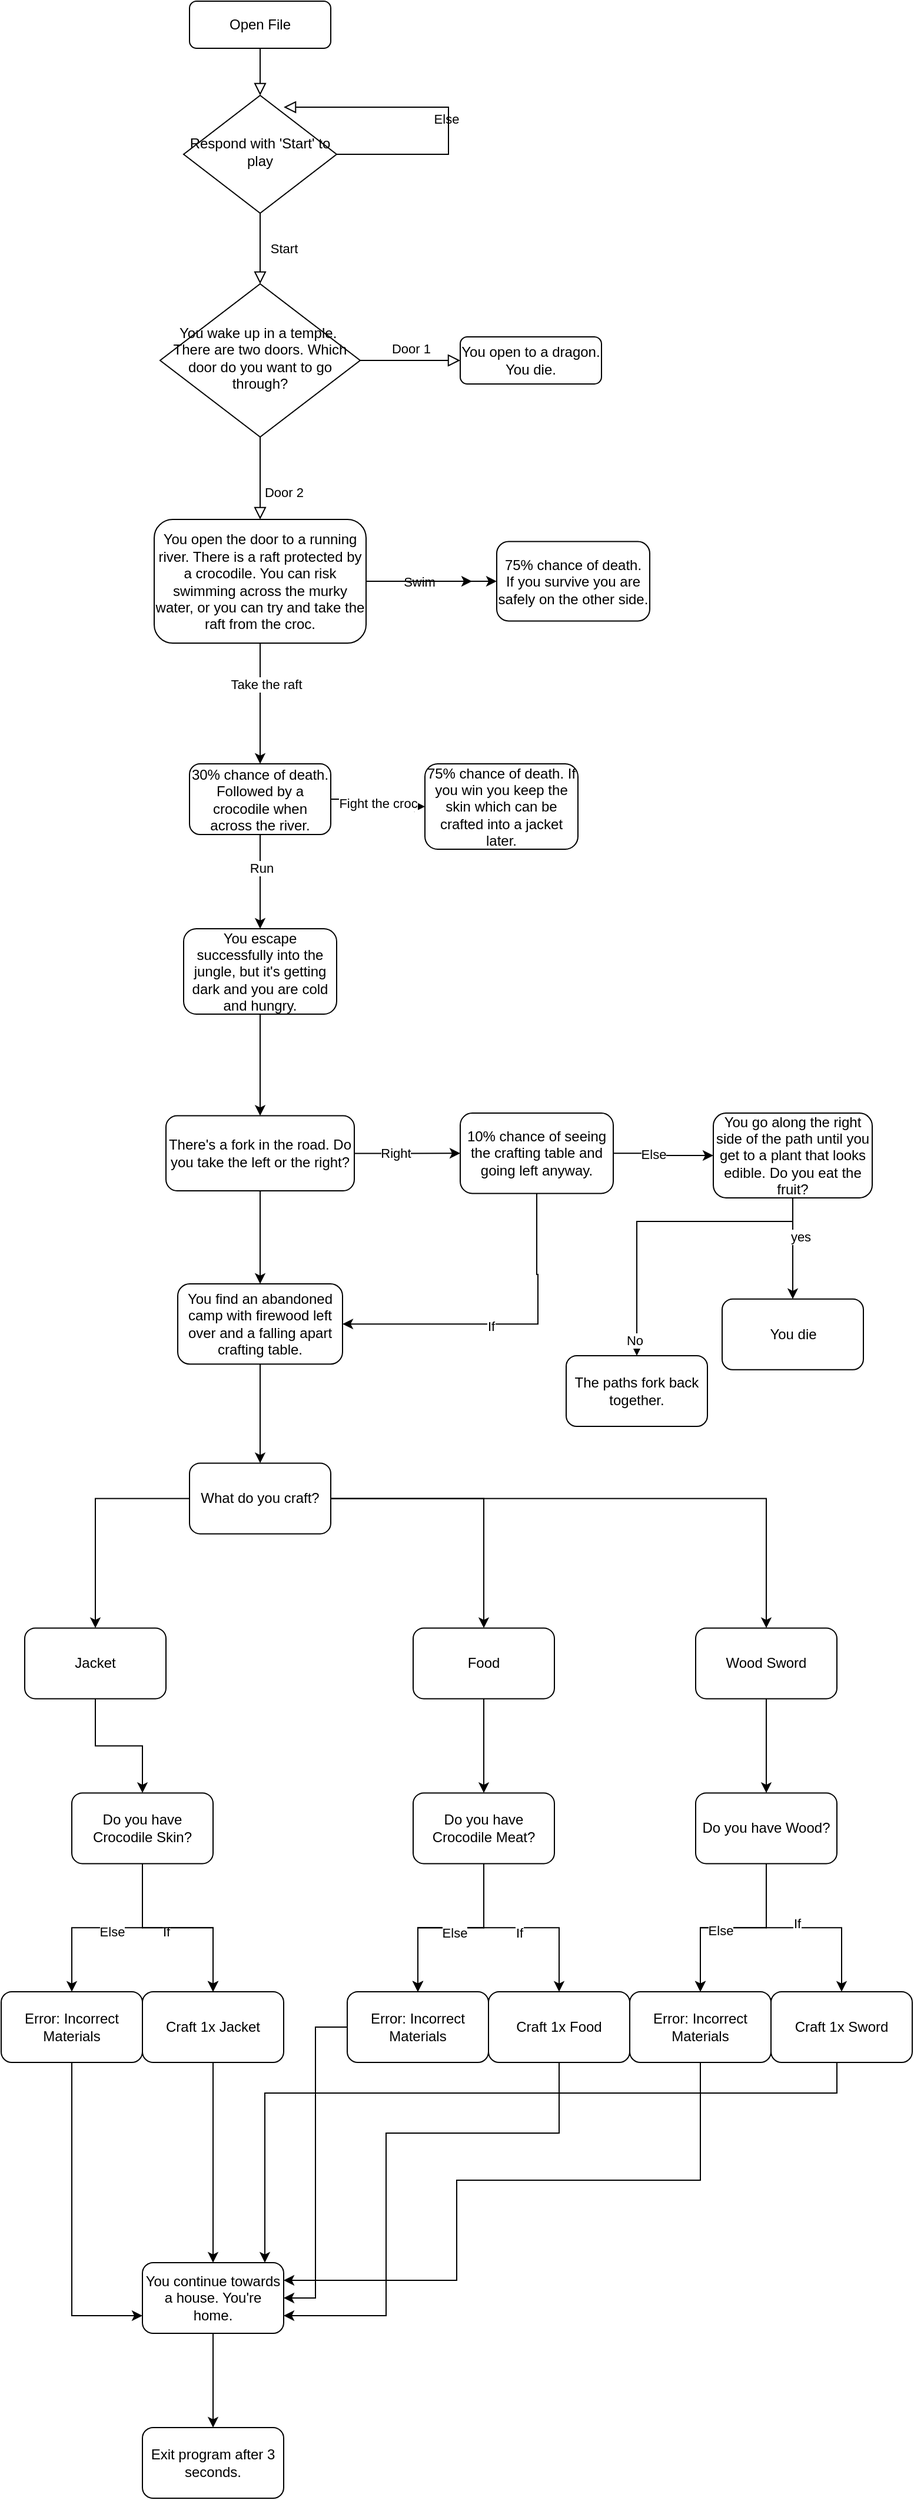 <mxfile version="21.7.1" type="github">
  <diagram id="C5RBs43oDa-KdzZeNtuy" name="Page-1">
    <mxGraphModel dx="1434" dy="764" grid="1" gridSize="10" guides="1" tooltips="1" connect="1" arrows="1" fold="1" page="1" pageScale="1" pageWidth="827" pageHeight="1169" math="0" shadow="0">
      <root>
        <mxCell id="WIyWlLk6GJQsqaUBKTNV-0" />
        <mxCell id="WIyWlLk6GJQsqaUBKTNV-1" parent="WIyWlLk6GJQsqaUBKTNV-0" />
        <mxCell id="WIyWlLk6GJQsqaUBKTNV-2" value="" style="rounded=0;html=1;jettySize=auto;orthogonalLoop=1;fontSize=11;endArrow=block;endFill=0;endSize=8;strokeWidth=1;shadow=0;labelBackgroundColor=none;edgeStyle=orthogonalEdgeStyle;" parent="WIyWlLk6GJQsqaUBKTNV-1" source="WIyWlLk6GJQsqaUBKTNV-3" target="WIyWlLk6GJQsqaUBKTNV-6" edge="1">
          <mxGeometry relative="1" as="geometry" />
        </mxCell>
        <mxCell id="WIyWlLk6GJQsqaUBKTNV-3" value="Open File" style="rounded=1;whiteSpace=wrap;html=1;fontSize=12;glass=0;strokeWidth=1;shadow=0;" parent="WIyWlLk6GJQsqaUBKTNV-1" vertex="1">
          <mxGeometry x="160" y="80" width="120" height="40" as="geometry" />
        </mxCell>
        <mxCell id="WIyWlLk6GJQsqaUBKTNV-4" value="Start" style="rounded=0;html=1;jettySize=auto;orthogonalLoop=1;fontSize=11;endArrow=block;endFill=0;endSize=8;strokeWidth=1;shadow=0;labelBackgroundColor=none;edgeStyle=orthogonalEdgeStyle;" parent="WIyWlLk6GJQsqaUBKTNV-1" source="WIyWlLk6GJQsqaUBKTNV-6" target="WIyWlLk6GJQsqaUBKTNV-10" edge="1">
          <mxGeometry y="20" relative="1" as="geometry">
            <mxPoint as="offset" />
          </mxGeometry>
        </mxCell>
        <mxCell id="WIyWlLk6GJQsqaUBKTNV-5" value="Else" style="edgeStyle=orthogonalEdgeStyle;rounded=0;html=1;jettySize=auto;orthogonalLoop=1;fontSize=11;endArrow=block;endFill=0;endSize=8;strokeWidth=1;shadow=0;labelBackgroundColor=none;entryX=0.654;entryY=0.1;entryDx=0;entryDy=0;entryPerimeter=0;" parent="WIyWlLk6GJQsqaUBKTNV-1" source="WIyWlLk6GJQsqaUBKTNV-6" target="WIyWlLk6GJQsqaUBKTNV-6" edge="1">
          <mxGeometry y="10" relative="1" as="geometry">
            <mxPoint as="offset" />
            <mxPoint x="250" y="150" as="targetPoint" />
            <Array as="points">
              <mxPoint x="380" y="210" />
              <mxPoint x="380" y="170" />
            </Array>
          </mxGeometry>
        </mxCell>
        <mxCell id="WIyWlLk6GJQsqaUBKTNV-6" value="Respond with &#39;Start&#39; to play" style="rhombus;whiteSpace=wrap;html=1;shadow=0;fontFamily=Helvetica;fontSize=12;align=center;strokeWidth=1;spacing=6;spacingTop=-4;" parent="WIyWlLk6GJQsqaUBKTNV-1" vertex="1">
          <mxGeometry x="155" y="160" width="130" height="100" as="geometry" />
        </mxCell>
        <mxCell id="WIyWlLk6GJQsqaUBKTNV-8" value="Door 2" style="rounded=0;html=1;jettySize=auto;orthogonalLoop=1;fontSize=11;endArrow=block;endFill=0;endSize=8;strokeWidth=1;shadow=0;labelBackgroundColor=none;edgeStyle=orthogonalEdgeStyle;" parent="WIyWlLk6GJQsqaUBKTNV-1" source="WIyWlLk6GJQsqaUBKTNV-10" target="WIyWlLk6GJQsqaUBKTNV-11" edge="1">
          <mxGeometry x="0.333" y="20" relative="1" as="geometry">
            <mxPoint as="offset" />
          </mxGeometry>
        </mxCell>
        <mxCell id="WIyWlLk6GJQsqaUBKTNV-9" value="Door 1" style="edgeStyle=orthogonalEdgeStyle;rounded=0;html=1;jettySize=auto;orthogonalLoop=1;fontSize=11;endArrow=block;endFill=0;endSize=8;strokeWidth=1;shadow=0;labelBackgroundColor=none;" parent="WIyWlLk6GJQsqaUBKTNV-1" source="WIyWlLk6GJQsqaUBKTNV-10" target="WIyWlLk6GJQsqaUBKTNV-12" edge="1">
          <mxGeometry y="10" relative="1" as="geometry">
            <mxPoint as="offset" />
          </mxGeometry>
        </mxCell>
        <mxCell id="WIyWlLk6GJQsqaUBKTNV-10" value="You wake up in a temple.&amp;nbsp; There are two doors. Which door do you want to go through?" style="rhombus;whiteSpace=wrap;html=1;shadow=0;fontFamily=Helvetica;fontSize=12;align=center;strokeWidth=1;spacing=6;spacingTop=-4;" parent="WIyWlLk6GJQsqaUBKTNV-1" vertex="1">
          <mxGeometry x="135" y="320" width="170" height="130" as="geometry" />
        </mxCell>
        <mxCell id="CbEZ3sxUzoK_fMu7lVK1-1" value="Swim" style="edgeStyle=orthogonalEdgeStyle;rounded=0;orthogonalLoop=1;jettySize=auto;html=1;" parent="WIyWlLk6GJQsqaUBKTNV-1" source="WIyWlLk6GJQsqaUBKTNV-11" edge="1">
          <mxGeometry relative="1" as="geometry">
            <mxPoint x="400" y="572.5" as="targetPoint" />
          </mxGeometry>
        </mxCell>
        <mxCell id="CbEZ3sxUzoK_fMu7lVK1-3" value="" style="edgeStyle=orthogonalEdgeStyle;rounded=0;orthogonalLoop=1;jettySize=auto;html=1;" parent="WIyWlLk6GJQsqaUBKTNV-1" source="WIyWlLk6GJQsqaUBKTNV-11" target="CbEZ3sxUzoK_fMu7lVK1-2" edge="1">
          <mxGeometry relative="1" as="geometry" />
        </mxCell>
        <mxCell id="CbEZ3sxUzoK_fMu7lVK1-6" value="" style="edgeStyle=orthogonalEdgeStyle;rounded=0;orthogonalLoop=1;jettySize=auto;html=1;" parent="WIyWlLk6GJQsqaUBKTNV-1" source="WIyWlLk6GJQsqaUBKTNV-11" target="CbEZ3sxUzoK_fMu7lVK1-5" edge="1">
          <mxGeometry relative="1" as="geometry" />
        </mxCell>
        <mxCell id="CbEZ3sxUzoK_fMu7lVK1-9" value="Take the raft" style="edgeLabel;html=1;align=center;verticalAlign=middle;resizable=0;points=[];" parent="CbEZ3sxUzoK_fMu7lVK1-6" vertex="1" connectable="0">
          <mxGeometry x="-0.317" y="5" relative="1" as="geometry">
            <mxPoint as="offset" />
          </mxGeometry>
        </mxCell>
        <mxCell id="WIyWlLk6GJQsqaUBKTNV-11" value="You open the door to a running river. There is a raft protected by a crocodile. You can risk swimming across the murky water, or you can try and take the raft from the croc." style="rounded=1;whiteSpace=wrap;html=1;fontSize=12;glass=0;strokeWidth=1;shadow=0;" parent="WIyWlLk6GJQsqaUBKTNV-1" vertex="1">
          <mxGeometry x="130" y="520" width="180" height="105" as="geometry" />
        </mxCell>
        <mxCell id="WIyWlLk6GJQsqaUBKTNV-12" value="You open to a dragon. You die." style="rounded=1;whiteSpace=wrap;html=1;fontSize=12;glass=0;strokeWidth=1;shadow=0;" parent="WIyWlLk6GJQsqaUBKTNV-1" vertex="1">
          <mxGeometry x="390" y="365" width="120" height="40" as="geometry" />
        </mxCell>
        <mxCell id="CbEZ3sxUzoK_fMu7lVK1-2" value="75% chance of death.&lt;br&gt;If you survive you are safely on the other side." style="whiteSpace=wrap;html=1;rounded=1;glass=0;strokeWidth=1;shadow=0;" parent="WIyWlLk6GJQsqaUBKTNV-1" vertex="1">
          <mxGeometry x="421" y="538.75" width="130" height="67.5" as="geometry" />
        </mxCell>
        <mxCell id="CbEZ3sxUzoK_fMu7lVK1-8" value="Fight the croc" style="edgeStyle=orthogonalEdgeStyle;rounded=0;orthogonalLoop=1;jettySize=auto;html=1;" parent="WIyWlLk6GJQsqaUBKTNV-1" source="CbEZ3sxUzoK_fMu7lVK1-5" target="CbEZ3sxUzoK_fMu7lVK1-7" edge="1">
          <mxGeometry relative="1" as="geometry" />
        </mxCell>
        <mxCell id="CbEZ3sxUzoK_fMu7lVK1-11" value="" style="edgeStyle=orthogonalEdgeStyle;rounded=0;orthogonalLoop=1;jettySize=auto;html=1;" parent="WIyWlLk6GJQsqaUBKTNV-1" source="CbEZ3sxUzoK_fMu7lVK1-5" target="CbEZ3sxUzoK_fMu7lVK1-10" edge="1">
          <mxGeometry relative="1" as="geometry" />
        </mxCell>
        <mxCell id="CbEZ3sxUzoK_fMu7lVK1-12" value="Run" style="edgeLabel;html=1;align=center;verticalAlign=middle;resizable=0;points=[];" parent="CbEZ3sxUzoK_fMu7lVK1-11" vertex="1" connectable="0">
          <mxGeometry x="-0.287" y="1" relative="1" as="geometry">
            <mxPoint as="offset" />
          </mxGeometry>
        </mxCell>
        <mxCell id="CbEZ3sxUzoK_fMu7lVK1-5" value="30% chance of death. Followed by a crocodile when across the river." style="whiteSpace=wrap;html=1;rounded=1;glass=0;strokeWidth=1;shadow=0;" parent="WIyWlLk6GJQsqaUBKTNV-1" vertex="1">
          <mxGeometry x="160" y="727.5" width="120" height="60" as="geometry" />
        </mxCell>
        <mxCell id="CbEZ3sxUzoK_fMu7lVK1-7" value="75% chance of death. If you win you keep the skin which can be crafted into a jacket later." style="whiteSpace=wrap;html=1;rounded=1;glass=0;strokeWidth=1;shadow=0;" parent="WIyWlLk6GJQsqaUBKTNV-1" vertex="1">
          <mxGeometry x="360" y="727.5" width="130" height="72.5" as="geometry" />
        </mxCell>
        <mxCell id="CbEZ3sxUzoK_fMu7lVK1-14" value="" style="edgeStyle=orthogonalEdgeStyle;rounded=0;orthogonalLoop=1;jettySize=auto;html=1;" parent="WIyWlLk6GJQsqaUBKTNV-1" source="CbEZ3sxUzoK_fMu7lVK1-10" target="CbEZ3sxUzoK_fMu7lVK1-13" edge="1">
          <mxGeometry relative="1" as="geometry" />
        </mxCell>
        <mxCell id="CbEZ3sxUzoK_fMu7lVK1-10" value="You escape successfully into the jungle, but it&#39;s getting dark and you are cold and hungry." style="whiteSpace=wrap;html=1;rounded=1;glass=0;strokeWidth=1;shadow=0;" parent="WIyWlLk6GJQsqaUBKTNV-1" vertex="1">
          <mxGeometry x="155" y="867.5" width="130" height="72.5" as="geometry" />
        </mxCell>
        <mxCell id="CbEZ3sxUzoK_fMu7lVK1-16" value="" style="edgeStyle=orthogonalEdgeStyle;rounded=0;orthogonalLoop=1;jettySize=auto;html=1;" parent="WIyWlLk6GJQsqaUBKTNV-1" source="CbEZ3sxUzoK_fMu7lVK1-13" target="CbEZ3sxUzoK_fMu7lVK1-15" edge="1">
          <mxGeometry relative="1" as="geometry" />
        </mxCell>
        <mxCell id="CbEZ3sxUzoK_fMu7lVK1-17" value="Right" style="edgeLabel;html=1;align=center;verticalAlign=middle;resizable=0;points=[];" parent="CbEZ3sxUzoK_fMu7lVK1-16" vertex="1" connectable="0">
          <mxGeometry x="-0.222" relative="1" as="geometry">
            <mxPoint as="offset" />
          </mxGeometry>
        </mxCell>
        <mxCell id="CbEZ3sxUzoK_fMu7lVK1-21" value="" style="edgeStyle=orthogonalEdgeStyle;rounded=0;orthogonalLoop=1;jettySize=auto;html=1;" parent="WIyWlLk6GJQsqaUBKTNV-1" source="CbEZ3sxUzoK_fMu7lVK1-13" target="CbEZ3sxUzoK_fMu7lVK1-20" edge="1">
          <mxGeometry relative="1" as="geometry" />
        </mxCell>
        <mxCell id="CbEZ3sxUzoK_fMu7lVK1-13" value="There&#39;s a fork in the road. Do you take the left or the right?" style="whiteSpace=wrap;html=1;rounded=1;glass=0;strokeWidth=1;shadow=0;" parent="WIyWlLk6GJQsqaUBKTNV-1" vertex="1">
          <mxGeometry x="140" y="1026.25" width="160" height="63.75" as="geometry" />
        </mxCell>
        <mxCell id="CbEZ3sxUzoK_fMu7lVK1-19" value="" style="edgeStyle=orthogonalEdgeStyle;rounded=0;orthogonalLoop=1;jettySize=auto;html=1;" parent="WIyWlLk6GJQsqaUBKTNV-1" source="CbEZ3sxUzoK_fMu7lVK1-15" target="CbEZ3sxUzoK_fMu7lVK1-18" edge="1">
          <mxGeometry relative="1" as="geometry" />
        </mxCell>
        <mxCell id="CbEZ3sxUzoK_fMu7lVK1-23" value="Else" style="edgeLabel;html=1;align=center;verticalAlign=middle;resizable=0;points=[];" parent="CbEZ3sxUzoK_fMu7lVK1-19" vertex="1" connectable="0">
          <mxGeometry x="-0.217" y="-1" relative="1" as="geometry">
            <mxPoint as="offset" />
          </mxGeometry>
        </mxCell>
        <mxCell id="CbEZ3sxUzoK_fMu7lVK1-22" style="edgeStyle=orthogonalEdgeStyle;rounded=0;orthogonalLoop=1;jettySize=auto;html=1;entryX=1;entryY=0.5;entryDx=0;entryDy=0;" parent="WIyWlLk6GJQsqaUBKTNV-1" source="CbEZ3sxUzoK_fMu7lVK1-15" target="CbEZ3sxUzoK_fMu7lVK1-20" edge="1">
          <mxGeometry relative="1" as="geometry">
            <mxPoint x="455" y="1230" as="targetPoint" />
            <Array as="points">
              <mxPoint x="455" y="1161" />
              <mxPoint x="456" y="1161" />
              <mxPoint x="456" y="1203" />
            </Array>
          </mxGeometry>
        </mxCell>
        <mxCell id="CbEZ3sxUzoK_fMu7lVK1-24" value="If" style="edgeLabel;html=1;align=center;verticalAlign=middle;resizable=0;points=[];" parent="CbEZ3sxUzoK_fMu7lVK1-22" vertex="1" connectable="0">
          <mxGeometry x="0.093" y="2" relative="1" as="geometry">
            <mxPoint as="offset" />
          </mxGeometry>
        </mxCell>
        <mxCell id="CbEZ3sxUzoK_fMu7lVK1-15" value="10% chance of seeing the crafting table and going left anyway." style="whiteSpace=wrap;html=1;rounded=1;glass=0;strokeWidth=1;shadow=0;" parent="WIyWlLk6GJQsqaUBKTNV-1" vertex="1">
          <mxGeometry x="390" y="1024.06" width="130" height="68.13" as="geometry" />
        </mxCell>
        <mxCell id="P4ZK-sbLV9sFFXoKzWSB-1" value="" style="edgeStyle=orthogonalEdgeStyle;rounded=0;orthogonalLoop=1;jettySize=auto;html=1;" edge="1" parent="WIyWlLk6GJQsqaUBKTNV-1" source="CbEZ3sxUzoK_fMu7lVK1-18" target="P4ZK-sbLV9sFFXoKzWSB-0">
          <mxGeometry relative="1" as="geometry" />
        </mxCell>
        <mxCell id="P4ZK-sbLV9sFFXoKzWSB-2" value="yes" style="edgeLabel;html=1;align=center;verticalAlign=middle;resizable=0;points=[];" vertex="1" connectable="0" parent="P4ZK-sbLV9sFFXoKzWSB-1">
          <mxGeometry x="-0.231" y="6" relative="1" as="geometry">
            <mxPoint as="offset" />
          </mxGeometry>
        </mxCell>
        <mxCell id="P4ZK-sbLV9sFFXoKzWSB-3" style="edgeStyle=orthogonalEdgeStyle;rounded=0;orthogonalLoop=1;jettySize=auto;html=1;" edge="1" parent="WIyWlLk6GJQsqaUBKTNV-1" source="CbEZ3sxUzoK_fMu7lVK1-18" target="P4ZK-sbLV9sFFXoKzWSB-8">
          <mxGeometry relative="1" as="geometry">
            <mxPoint x="540" y="1260" as="targetPoint" />
            <Array as="points">
              <mxPoint x="673" y="1116" />
            </Array>
          </mxGeometry>
        </mxCell>
        <mxCell id="P4ZK-sbLV9sFFXoKzWSB-4" value="No" style="edgeLabel;html=1;align=center;verticalAlign=middle;resizable=0;points=[];" vertex="1" connectable="0" parent="P4ZK-sbLV9sFFXoKzWSB-3">
          <mxGeometry x="0.904" y="-2" relative="1" as="geometry">
            <mxPoint y="-1" as="offset" />
          </mxGeometry>
        </mxCell>
        <mxCell id="CbEZ3sxUzoK_fMu7lVK1-18" value="You go along the right side of the path until you get to a plant that looks edible. Do you eat the fruit?" style="whiteSpace=wrap;html=1;rounded=1;glass=0;strokeWidth=1;shadow=0;" parent="WIyWlLk6GJQsqaUBKTNV-1" vertex="1">
          <mxGeometry x="605" y="1024.06" width="135" height="71.88" as="geometry" />
        </mxCell>
        <mxCell id="P4ZK-sbLV9sFFXoKzWSB-10" value="" style="edgeStyle=orthogonalEdgeStyle;rounded=0;orthogonalLoop=1;jettySize=auto;html=1;" edge="1" parent="WIyWlLk6GJQsqaUBKTNV-1" source="CbEZ3sxUzoK_fMu7lVK1-20" target="P4ZK-sbLV9sFFXoKzWSB-9">
          <mxGeometry relative="1" as="geometry" />
        </mxCell>
        <mxCell id="CbEZ3sxUzoK_fMu7lVK1-20" value="You find an abandoned camp with firewood left over and a falling apart crafting table." style="whiteSpace=wrap;html=1;rounded=1;glass=0;strokeWidth=1;shadow=0;" parent="WIyWlLk6GJQsqaUBKTNV-1" vertex="1">
          <mxGeometry x="150" y="1169" width="140" height="68.13" as="geometry" />
        </mxCell>
        <mxCell id="P4ZK-sbLV9sFFXoKzWSB-0" value="You die" style="whiteSpace=wrap;html=1;rounded=1;glass=0;strokeWidth=1;shadow=0;" vertex="1" parent="WIyWlLk6GJQsqaUBKTNV-1">
          <mxGeometry x="612.5" y="1181.88" width="120" height="60" as="geometry" />
        </mxCell>
        <mxCell id="P4ZK-sbLV9sFFXoKzWSB-8" value="The paths fork back together." style="rounded=1;whiteSpace=wrap;html=1;" vertex="1" parent="WIyWlLk6GJQsqaUBKTNV-1">
          <mxGeometry x="480" y="1230" width="120" height="60" as="geometry" />
        </mxCell>
        <mxCell id="P4ZK-sbLV9sFFXoKzWSB-12" value="" style="edgeStyle=orthogonalEdgeStyle;rounded=0;orthogonalLoop=1;jettySize=auto;html=1;" edge="1" parent="WIyWlLk6GJQsqaUBKTNV-1" source="P4ZK-sbLV9sFFXoKzWSB-9" target="P4ZK-sbLV9sFFXoKzWSB-11">
          <mxGeometry relative="1" as="geometry" />
        </mxCell>
        <mxCell id="P4ZK-sbLV9sFFXoKzWSB-14" value="" style="edgeStyle=orthogonalEdgeStyle;rounded=0;orthogonalLoop=1;jettySize=auto;html=1;" edge="1" parent="WIyWlLk6GJQsqaUBKTNV-1" source="P4ZK-sbLV9sFFXoKzWSB-9" target="P4ZK-sbLV9sFFXoKzWSB-13">
          <mxGeometry relative="1" as="geometry" />
        </mxCell>
        <mxCell id="P4ZK-sbLV9sFFXoKzWSB-16" value="" style="edgeStyle=orthogonalEdgeStyle;rounded=0;orthogonalLoop=1;jettySize=auto;html=1;" edge="1" parent="WIyWlLk6GJQsqaUBKTNV-1" source="P4ZK-sbLV9sFFXoKzWSB-9" target="P4ZK-sbLV9sFFXoKzWSB-15">
          <mxGeometry relative="1" as="geometry" />
        </mxCell>
        <mxCell id="P4ZK-sbLV9sFFXoKzWSB-9" value="What do you craft?" style="whiteSpace=wrap;html=1;rounded=1;glass=0;strokeWidth=1;shadow=0;" vertex="1" parent="WIyWlLk6GJQsqaUBKTNV-1">
          <mxGeometry x="160" y="1321.195" width="120" height="60" as="geometry" />
        </mxCell>
        <mxCell id="P4ZK-sbLV9sFFXoKzWSB-18" value="" style="edgeStyle=orthogonalEdgeStyle;rounded=0;orthogonalLoop=1;jettySize=auto;html=1;" edge="1" parent="WIyWlLk6GJQsqaUBKTNV-1" source="P4ZK-sbLV9sFFXoKzWSB-11" target="P4ZK-sbLV9sFFXoKzWSB-17">
          <mxGeometry relative="1" as="geometry" />
        </mxCell>
        <mxCell id="P4ZK-sbLV9sFFXoKzWSB-11" value="Jacket" style="whiteSpace=wrap;html=1;rounded=1;glass=0;strokeWidth=1;shadow=0;" vertex="1" parent="WIyWlLk6GJQsqaUBKTNV-1">
          <mxGeometry x="20" y="1461.195" width="120" height="60" as="geometry" />
        </mxCell>
        <mxCell id="P4ZK-sbLV9sFFXoKzWSB-20" value="" style="edgeStyle=orthogonalEdgeStyle;rounded=0;orthogonalLoop=1;jettySize=auto;html=1;" edge="1" parent="WIyWlLk6GJQsqaUBKTNV-1" source="P4ZK-sbLV9sFFXoKzWSB-13" target="P4ZK-sbLV9sFFXoKzWSB-19">
          <mxGeometry relative="1" as="geometry" />
        </mxCell>
        <mxCell id="P4ZK-sbLV9sFFXoKzWSB-13" value="Food" style="whiteSpace=wrap;html=1;rounded=1;glass=0;strokeWidth=1;shadow=0;" vertex="1" parent="WIyWlLk6GJQsqaUBKTNV-1">
          <mxGeometry x="350" y="1461.195" width="120" height="60" as="geometry" />
        </mxCell>
        <mxCell id="P4ZK-sbLV9sFFXoKzWSB-22" value="" style="edgeStyle=orthogonalEdgeStyle;rounded=0;orthogonalLoop=1;jettySize=auto;html=1;" edge="1" parent="WIyWlLk6GJQsqaUBKTNV-1" source="P4ZK-sbLV9sFFXoKzWSB-15" target="P4ZK-sbLV9sFFXoKzWSB-21">
          <mxGeometry relative="1" as="geometry" />
        </mxCell>
        <mxCell id="P4ZK-sbLV9sFFXoKzWSB-15" value="Wood Sword" style="whiteSpace=wrap;html=1;rounded=1;glass=0;strokeWidth=1;shadow=0;" vertex="1" parent="WIyWlLk6GJQsqaUBKTNV-1">
          <mxGeometry x="590" y="1461.195" width="120" height="60" as="geometry" />
        </mxCell>
        <mxCell id="P4ZK-sbLV9sFFXoKzWSB-24" value="" style="edgeStyle=orthogonalEdgeStyle;rounded=0;orthogonalLoop=1;jettySize=auto;html=1;" edge="1" parent="WIyWlLk6GJQsqaUBKTNV-1" source="P4ZK-sbLV9sFFXoKzWSB-17" target="P4ZK-sbLV9sFFXoKzWSB-23">
          <mxGeometry relative="1" as="geometry" />
        </mxCell>
        <mxCell id="P4ZK-sbLV9sFFXoKzWSB-25" value="If" style="edgeLabel;html=1;align=center;verticalAlign=middle;resizable=0;points=[];" vertex="1" connectable="0" parent="P4ZK-sbLV9sFFXoKzWSB-24">
          <mxGeometry x="-0.121" y="-3" relative="1" as="geometry">
            <mxPoint as="offset" />
          </mxGeometry>
        </mxCell>
        <mxCell id="P4ZK-sbLV9sFFXoKzWSB-26" value="" style="edgeStyle=orthogonalEdgeStyle;rounded=0;orthogonalLoop=1;jettySize=auto;html=1;" edge="1" parent="WIyWlLk6GJQsqaUBKTNV-1" source="P4ZK-sbLV9sFFXoKzWSB-17" target="P4ZK-sbLV9sFFXoKzWSB-23">
          <mxGeometry relative="1" as="geometry" />
        </mxCell>
        <mxCell id="P4ZK-sbLV9sFFXoKzWSB-28" value="" style="edgeStyle=orthogonalEdgeStyle;rounded=0;orthogonalLoop=1;jettySize=auto;html=1;" edge="1" parent="WIyWlLk6GJQsqaUBKTNV-1" source="P4ZK-sbLV9sFFXoKzWSB-17" target="P4ZK-sbLV9sFFXoKzWSB-27">
          <mxGeometry relative="1" as="geometry" />
        </mxCell>
        <mxCell id="P4ZK-sbLV9sFFXoKzWSB-30" value="Else" style="edgeLabel;html=1;align=center;verticalAlign=middle;resizable=0;points=[];" vertex="1" connectable="0" parent="P4ZK-sbLV9sFFXoKzWSB-28">
          <mxGeometry x="-0.047" y="3" relative="1" as="geometry">
            <mxPoint as="offset" />
          </mxGeometry>
        </mxCell>
        <mxCell id="P4ZK-sbLV9sFFXoKzWSB-17" value="Do you have Crocodile Skin?" style="whiteSpace=wrap;html=1;rounded=1;glass=0;strokeWidth=1;shadow=0;" vertex="1" parent="WIyWlLk6GJQsqaUBKTNV-1">
          <mxGeometry x="60" y="1601.195" width="120" height="60" as="geometry" />
        </mxCell>
        <mxCell id="P4ZK-sbLV9sFFXoKzWSB-32" value="" style="edgeStyle=orthogonalEdgeStyle;rounded=0;orthogonalLoop=1;jettySize=auto;html=1;" edge="1" parent="WIyWlLk6GJQsqaUBKTNV-1" source="P4ZK-sbLV9sFFXoKzWSB-19" target="P4ZK-sbLV9sFFXoKzWSB-31">
          <mxGeometry relative="1" as="geometry" />
        </mxCell>
        <mxCell id="P4ZK-sbLV9sFFXoKzWSB-33" value="" style="edgeStyle=orthogonalEdgeStyle;rounded=0;orthogonalLoop=1;jettySize=auto;html=1;" edge="1" parent="WIyWlLk6GJQsqaUBKTNV-1" source="P4ZK-sbLV9sFFXoKzWSB-19" target="P4ZK-sbLV9sFFXoKzWSB-31">
          <mxGeometry relative="1" as="geometry" />
        </mxCell>
        <mxCell id="P4ZK-sbLV9sFFXoKzWSB-34" value="" style="edgeStyle=orthogonalEdgeStyle;rounded=0;orthogonalLoop=1;jettySize=auto;html=1;" edge="1" parent="WIyWlLk6GJQsqaUBKTNV-1" source="P4ZK-sbLV9sFFXoKzWSB-19" target="P4ZK-sbLV9sFFXoKzWSB-31">
          <mxGeometry relative="1" as="geometry" />
        </mxCell>
        <mxCell id="P4ZK-sbLV9sFFXoKzWSB-37" value="Else" style="edgeLabel;html=1;align=center;verticalAlign=middle;resizable=0;points=[];" vertex="1" connectable="0" parent="P4ZK-sbLV9sFFXoKzWSB-34">
          <mxGeometry x="-0.036" y="4" relative="1" as="geometry">
            <mxPoint as="offset" />
          </mxGeometry>
        </mxCell>
        <mxCell id="P4ZK-sbLV9sFFXoKzWSB-36" value="" style="edgeStyle=orthogonalEdgeStyle;rounded=0;orthogonalLoop=1;jettySize=auto;html=1;" edge="1" parent="WIyWlLk6GJQsqaUBKTNV-1" source="P4ZK-sbLV9sFFXoKzWSB-19" target="P4ZK-sbLV9sFFXoKzWSB-35">
          <mxGeometry relative="1" as="geometry" />
        </mxCell>
        <mxCell id="P4ZK-sbLV9sFFXoKzWSB-38" value="If" style="edgeLabel;html=1;align=center;verticalAlign=middle;resizable=0;points=[];" vertex="1" connectable="0" parent="P4ZK-sbLV9sFFXoKzWSB-36">
          <mxGeometry x="-0.023" y="-4" relative="1" as="geometry">
            <mxPoint as="offset" />
          </mxGeometry>
        </mxCell>
        <mxCell id="P4ZK-sbLV9sFFXoKzWSB-19" value="Do you have Crocodile Meat?" style="whiteSpace=wrap;html=1;rounded=1;glass=0;strokeWidth=1;shadow=0;" vertex="1" parent="WIyWlLk6GJQsqaUBKTNV-1">
          <mxGeometry x="350" y="1601.195" width="120" height="60" as="geometry" />
        </mxCell>
        <mxCell id="P4ZK-sbLV9sFFXoKzWSB-40" value="" style="edgeStyle=orthogonalEdgeStyle;rounded=0;orthogonalLoop=1;jettySize=auto;html=1;" edge="1" parent="WIyWlLk6GJQsqaUBKTNV-1" source="P4ZK-sbLV9sFFXoKzWSB-21" target="P4ZK-sbLV9sFFXoKzWSB-39">
          <mxGeometry relative="1" as="geometry" />
        </mxCell>
        <mxCell id="P4ZK-sbLV9sFFXoKzWSB-41" value="" style="edgeStyle=orthogonalEdgeStyle;rounded=0;orthogonalLoop=1;jettySize=auto;html=1;" edge="1" parent="WIyWlLk6GJQsqaUBKTNV-1" source="P4ZK-sbLV9sFFXoKzWSB-21" target="P4ZK-sbLV9sFFXoKzWSB-39">
          <mxGeometry relative="1" as="geometry" />
        </mxCell>
        <mxCell id="P4ZK-sbLV9sFFXoKzWSB-44" value="Else" style="edgeLabel;html=1;align=center;verticalAlign=middle;resizable=0;points=[];" vertex="1" connectable="0" parent="P4ZK-sbLV9sFFXoKzWSB-41">
          <mxGeometry x="0.134" y="2" relative="1" as="geometry">
            <mxPoint as="offset" />
          </mxGeometry>
        </mxCell>
        <mxCell id="P4ZK-sbLV9sFFXoKzWSB-43" value="" style="edgeStyle=orthogonalEdgeStyle;rounded=0;orthogonalLoop=1;jettySize=auto;html=1;" edge="1" parent="WIyWlLk6GJQsqaUBKTNV-1" source="P4ZK-sbLV9sFFXoKzWSB-21" target="P4ZK-sbLV9sFFXoKzWSB-42">
          <mxGeometry relative="1" as="geometry" />
        </mxCell>
        <mxCell id="P4ZK-sbLV9sFFXoKzWSB-45" value="If" style="edgeLabel;html=1;align=center;verticalAlign=middle;resizable=0;points=[];" vertex="1" connectable="0" parent="P4ZK-sbLV9sFFXoKzWSB-43">
          <mxGeometry x="-0.069" y="4" relative="1" as="geometry">
            <mxPoint as="offset" />
          </mxGeometry>
        </mxCell>
        <mxCell id="P4ZK-sbLV9sFFXoKzWSB-21" value="Do you have Wood?" style="whiteSpace=wrap;html=1;rounded=1;glass=0;strokeWidth=1;shadow=0;" vertex="1" parent="WIyWlLk6GJQsqaUBKTNV-1">
          <mxGeometry x="590" y="1601.195" width="120" height="60" as="geometry" />
        </mxCell>
        <mxCell id="P4ZK-sbLV9sFFXoKzWSB-48" style="edgeStyle=orthogonalEdgeStyle;rounded=0;orthogonalLoop=1;jettySize=auto;html=1;entryX=0.5;entryY=0;entryDx=0;entryDy=0;" edge="1" parent="WIyWlLk6GJQsqaUBKTNV-1" source="P4ZK-sbLV9sFFXoKzWSB-23" target="P4ZK-sbLV9sFFXoKzWSB-46">
          <mxGeometry relative="1" as="geometry" />
        </mxCell>
        <mxCell id="P4ZK-sbLV9sFFXoKzWSB-23" value="Craft 1x Jacket" style="whiteSpace=wrap;html=1;rounded=1;glass=0;strokeWidth=1;shadow=0;" vertex="1" parent="WIyWlLk6GJQsqaUBKTNV-1">
          <mxGeometry x="120" y="1769.995" width="120" height="60" as="geometry" />
        </mxCell>
        <mxCell id="P4ZK-sbLV9sFFXoKzWSB-47" style="edgeStyle=orthogonalEdgeStyle;rounded=0;orthogonalLoop=1;jettySize=auto;html=1;entryX=0;entryY=0.75;entryDx=0;entryDy=0;" edge="1" parent="WIyWlLk6GJQsqaUBKTNV-1" source="P4ZK-sbLV9sFFXoKzWSB-27" target="P4ZK-sbLV9sFFXoKzWSB-46">
          <mxGeometry relative="1" as="geometry" />
        </mxCell>
        <mxCell id="P4ZK-sbLV9sFFXoKzWSB-27" value="Error: Incorrect Materials" style="whiteSpace=wrap;html=1;rounded=1;glass=0;strokeWidth=1;shadow=0;" vertex="1" parent="WIyWlLk6GJQsqaUBKTNV-1">
          <mxGeometry y="1769.995" width="120" height="60" as="geometry" />
        </mxCell>
        <mxCell id="P4ZK-sbLV9sFFXoKzWSB-49" style="edgeStyle=orthogonalEdgeStyle;rounded=0;orthogonalLoop=1;jettySize=auto;html=1;entryX=1;entryY=0.5;entryDx=0;entryDy=0;" edge="1" parent="WIyWlLk6GJQsqaUBKTNV-1" source="P4ZK-sbLV9sFFXoKzWSB-31" target="P4ZK-sbLV9sFFXoKzWSB-46">
          <mxGeometry relative="1" as="geometry" />
        </mxCell>
        <mxCell id="P4ZK-sbLV9sFFXoKzWSB-31" value="Error: Incorrect Materials" style="whiteSpace=wrap;html=1;rounded=1;glass=0;strokeWidth=1;shadow=0;" vertex="1" parent="WIyWlLk6GJQsqaUBKTNV-1">
          <mxGeometry x="294" y="1769.995" width="120" height="60" as="geometry" />
        </mxCell>
        <mxCell id="P4ZK-sbLV9sFFXoKzWSB-50" style="edgeStyle=orthogonalEdgeStyle;rounded=0;orthogonalLoop=1;jettySize=auto;html=1;entryX=1;entryY=0.75;entryDx=0;entryDy=0;" edge="1" parent="WIyWlLk6GJQsqaUBKTNV-1" source="P4ZK-sbLV9sFFXoKzWSB-35" target="P4ZK-sbLV9sFFXoKzWSB-46">
          <mxGeometry relative="1" as="geometry">
            <mxPoint x="474" y="2030" as="targetPoint" />
            <Array as="points">
              <mxPoint x="474" y="1890" />
              <mxPoint x="327" y="1890" />
              <mxPoint x="327" y="2045" />
            </Array>
          </mxGeometry>
        </mxCell>
        <mxCell id="P4ZK-sbLV9sFFXoKzWSB-35" value="Craft 1x Food" style="whiteSpace=wrap;html=1;rounded=1;glass=0;strokeWidth=1;shadow=0;" vertex="1" parent="WIyWlLk6GJQsqaUBKTNV-1">
          <mxGeometry x="414" y="1769.995" width="120" height="60" as="geometry" />
        </mxCell>
        <mxCell id="P4ZK-sbLV9sFFXoKzWSB-51" style="edgeStyle=orthogonalEdgeStyle;rounded=0;orthogonalLoop=1;jettySize=auto;html=1;entryX=1;entryY=0.25;entryDx=0;entryDy=0;" edge="1" parent="WIyWlLk6GJQsqaUBKTNV-1" source="P4ZK-sbLV9sFFXoKzWSB-39" target="P4ZK-sbLV9sFFXoKzWSB-46">
          <mxGeometry relative="1" as="geometry">
            <Array as="points">
              <mxPoint x="594" y="1930" />
              <mxPoint x="387" y="1930" />
              <mxPoint x="387" y="2015" />
            </Array>
          </mxGeometry>
        </mxCell>
        <mxCell id="P4ZK-sbLV9sFFXoKzWSB-39" value="Error: Incorrect Materials" style="whiteSpace=wrap;html=1;rounded=1;glass=0;strokeWidth=1;shadow=0;" vertex="1" parent="WIyWlLk6GJQsqaUBKTNV-1">
          <mxGeometry x="534" y="1769.995" width="120" height="60" as="geometry" />
        </mxCell>
        <mxCell id="P4ZK-sbLV9sFFXoKzWSB-52" style="edgeStyle=orthogonalEdgeStyle;rounded=0;orthogonalLoop=1;jettySize=auto;html=1;entryX=0.9;entryY=0.067;entryDx=0;entryDy=0;entryPerimeter=0;" edge="1" parent="WIyWlLk6GJQsqaUBKTNV-1">
          <mxGeometry relative="1" as="geometry">
            <mxPoint x="710" y="1825.975" as="sourcePoint" />
            <mxPoint x="224" y="2000" as="targetPoint" />
            <Array as="points">
              <mxPoint x="710" y="1855.98" />
              <mxPoint x="224" y="1855.98" />
            </Array>
          </mxGeometry>
        </mxCell>
        <mxCell id="P4ZK-sbLV9sFFXoKzWSB-42" value="Craft 1x Sword" style="whiteSpace=wrap;html=1;rounded=1;glass=0;strokeWidth=1;shadow=0;" vertex="1" parent="WIyWlLk6GJQsqaUBKTNV-1">
          <mxGeometry x="654" y="1769.995" width="120" height="60" as="geometry" />
        </mxCell>
        <mxCell id="P4ZK-sbLV9sFFXoKzWSB-54" value="" style="edgeStyle=orthogonalEdgeStyle;rounded=0;orthogonalLoop=1;jettySize=auto;html=1;" edge="1" parent="WIyWlLk6GJQsqaUBKTNV-1" source="P4ZK-sbLV9sFFXoKzWSB-46" target="P4ZK-sbLV9sFFXoKzWSB-53">
          <mxGeometry relative="1" as="geometry" />
        </mxCell>
        <mxCell id="P4ZK-sbLV9sFFXoKzWSB-46" value="You continue towards a house. You&#39;re home." style="rounded=1;whiteSpace=wrap;html=1;" vertex="1" parent="WIyWlLk6GJQsqaUBKTNV-1">
          <mxGeometry x="120" y="2000" width="120" height="60" as="geometry" />
        </mxCell>
        <mxCell id="P4ZK-sbLV9sFFXoKzWSB-53" value="Exit program after 3 seconds." style="whiteSpace=wrap;html=1;rounded=1;" vertex="1" parent="WIyWlLk6GJQsqaUBKTNV-1">
          <mxGeometry x="120" y="2140" width="120" height="60" as="geometry" />
        </mxCell>
      </root>
    </mxGraphModel>
  </diagram>
</mxfile>
